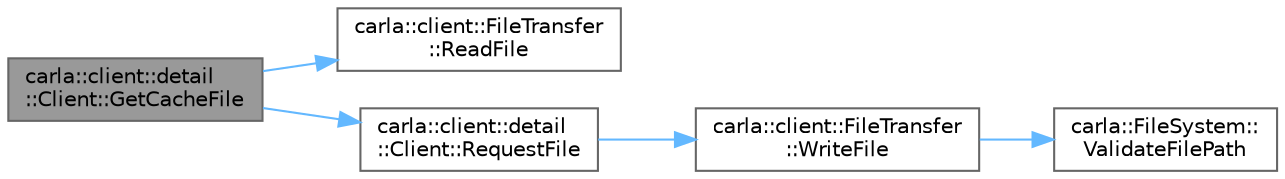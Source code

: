 digraph "carla::client::detail::Client::GetCacheFile"
{
 // INTERACTIVE_SVG=YES
 // LATEX_PDF_SIZE
  bgcolor="transparent";
  edge [fontname=Helvetica,fontsize=10,labelfontname=Helvetica,labelfontsize=10];
  node [fontname=Helvetica,fontsize=10,shape=box,height=0.2,width=0.4];
  rankdir="LR";
  Node1 [id="Node000001",label="carla::client::detail\l::Client::GetCacheFile",height=0.2,width=0.4,color="gray40", fillcolor="grey60", style="filled", fontcolor="black",tooltip=" "];
  Node1 -> Node2 [id="edge1_Node000001_Node000002",color="steelblue1",style="solid",tooltip=" "];
  Node2 [id="Node000002",label="carla::client::FileTransfer\l::ReadFile",height=0.2,width=0.4,color="grey40", fillcolor="white", style="filled",URL="$df/df4/classcarla_1_1client_1_1FileTransfer.html#a402d5050697385443cbc6915da39d1ee",tooltip=" "];
  Node1 -> Node3 [id="edge2_Node000001_Node000003",color="steelblue1",style="solid",tooltip=" "];
  Node3 [id="Node000003",label="carla::client::detail\l::Client::RequestFile",height=0.2,width=0.4,color="grey40", fillcolor="white", style="filled",URL="$dd/ddd/classcarla_1_1client_1_1detail_1_1Client.html#a2f367935aef218a16fde3469b3976dd1",tooltip=" "];
  Node3 -> Node4 [id="edge3_Node000003_Node000004",color="steelblue1",style="solid",tooltip=" "];
  Node4 [id="Node000004",label="carla::client::FileTransfer\l::WriteFile",height=0.2,width=0.4,color="grey40", fillcolor="white", style="filled",URL="$df/df4/classcarla_1_1client_1_1FileTransfer.html#ad34a81fe308747f5a47f852872370cce",tooltip=" "];
  Node4 -> Node5 [id="edge4_Node000004_Node000005",color="steelblue1",style="solid",tooltip=" "];
  Node5 [id="Node000005",label="carla::FileSystem::\lValidateFilePath",height=0.2,width=0.4,color="grey40", fillcolor="white", style="filled",URL="$d2/d21/classcarla_1_1FileSystem.html#a86e4a48162e4e44b0e199fb43229b500",tooltip="Convenient function to validate a path before creating a file."];
}
